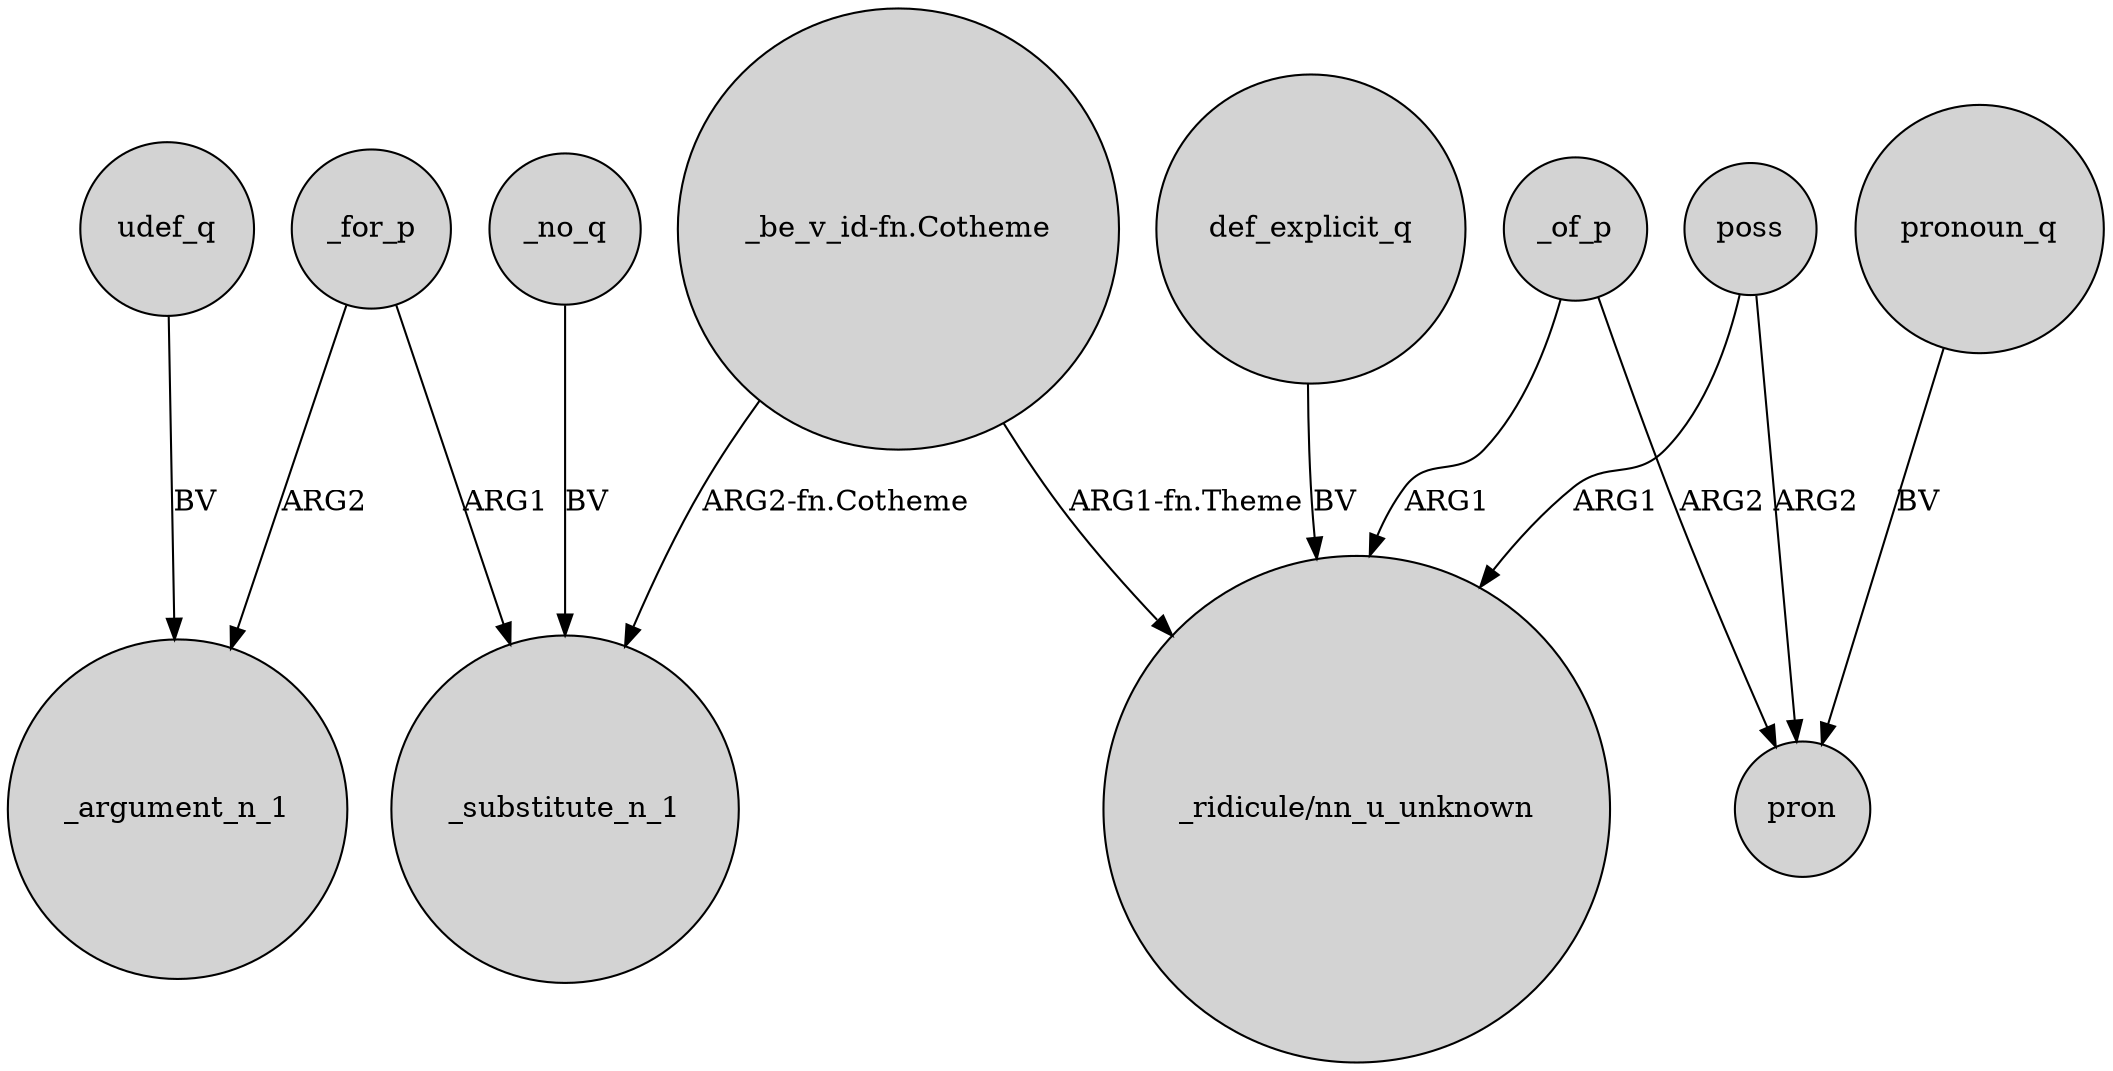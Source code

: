 digraph {
	node [shape=circle style=filled]
	_no_q -> _substitute_n_1 [label=BV]
	_for_p -> _substitute_n_1 [label=ARG1]
	"_be_v_id-fn.Cotheme" -> _substitute_n_1 [label="ARG2-fn.Cotheme"]
	_of_p -> "_ridicule/nn_u_unknown" [label=ARG1]
	udef_q -> _argument_n_1 [label=BV]
	_for_p -> _argument_n_1 [label=ARG2]
	_of_p -> pron [label=ARG2]
	pronoun_q -> pron [label=BV]
	poss -> "_ridicule/nn_u_unknown" [label=ARG1]
	def_explicit_q -> "_ridicule/nn_u_unknown" [label=BV]
	poss -> pron [label=ARG2]
	"_be_v_id-fn.Cotheme" -> "_ridicule/nn_u_unknown" [label="ARG1-fn.Theme"]
}
